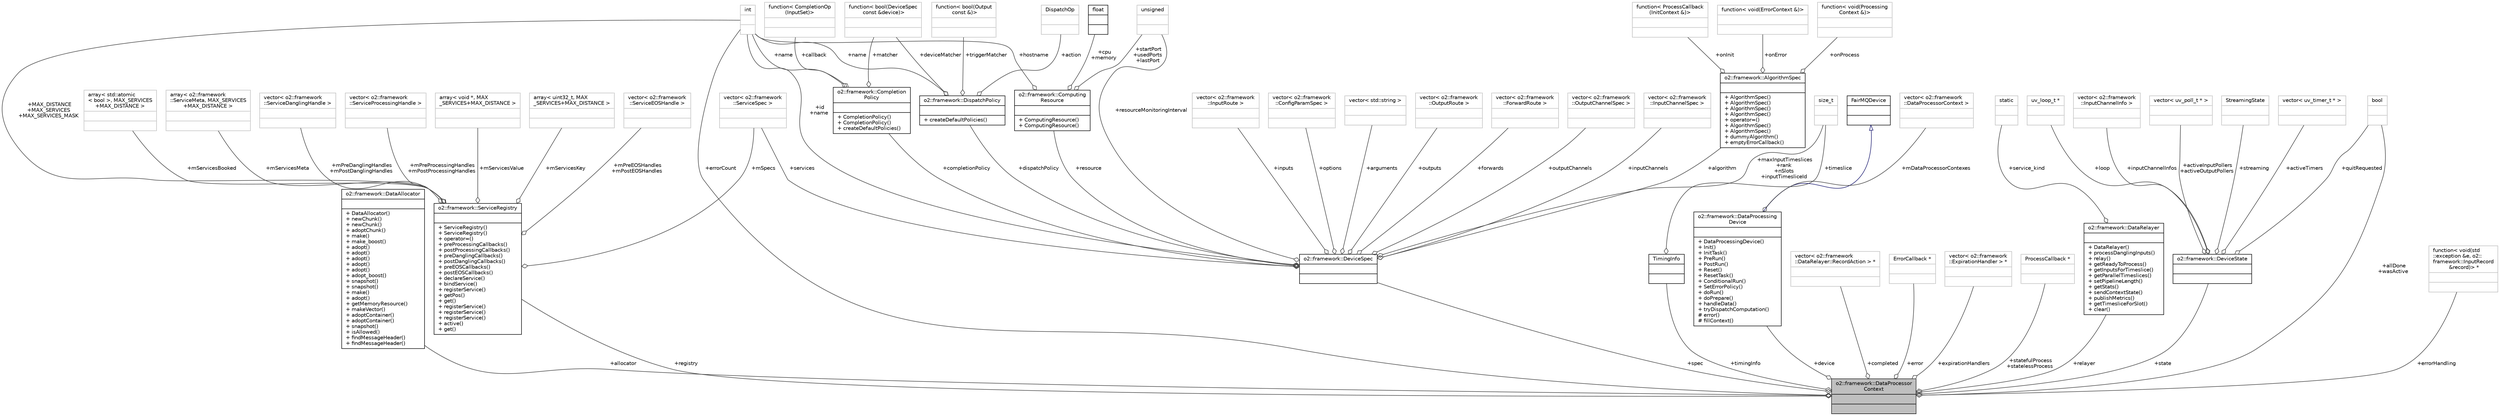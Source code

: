 digraph "o2::framework::DataProcessorContext"
{
 // INTERACTIVE_SVG=YES
  bgcolor="transparent";
  edge [fontname="Helvetica",fontsize="10",labelfontname="Helvetica",labelfontsize="10"];
  node [fontname="Helvetica",fontsize="10",shape=record];
  Node1 [label="{o2::framework::DataProcessor\lContext\n||}",height=0.2,width=0.4,color="black", fillcolor="grey75", style="filled", fontcolor="black"];
  Node2 -> Node1 [color="grey25",fontsize="10",style="solid",label=" +allocator" ,arrowhead="odiamond",fontname="Helvetica"];
  Node2 [label="{o2::framework::DataAllocator\n||+ DataAllocator()\l+ newChunk()\l+ newChunk()\l+ adoptChunk()\l+ make()\l+ make_boost()\l+ adopt()\l+ adopt()\l+ adopt()\l+ adopt()\l+ adopt()\l+ adopt_boost()\l+ snapshot()\l+ snapshot()\l+ make()\l+ adopt()\l+ getMemoryResource()\l+ makeVector()\l+ adoptContainer()\l+ adoptContainer()\l+ snapshot()\l+ isAllowed()\l+ findMessageHeader()\l+ findMessageHeader()\l}",height=0.2,width=0.4,color="black",URL="$df/d82/classo2_1_1framework_1_1DataAllocator.html"];
  Node3 -> Node1 [color="grey25",fontsize="10",style="solid",label=" +spec" ,arrowhead="odiamond",fontname="Helvetica"];
  Node3 [label="{o2::framework::DeviceSpec\n||}",height=0.2,width=0.4,color="black",URL="$df/dce/structo2_1_1framework_1_1DeviceSpec.html"];
  Node4 -> Node3 [color="grey25",fontsize="10",style="solid",label=" +resource" ,arrowhead="odiamond",fontname="Helvetica"];
  Node4 [label="{o2::framework::Computing\lResource\n||+ ComputingResource()\l+ ComputingResource()\l}",height=0.2,width=0.4,color="black",URL="$d4/d18/structo2_1_1framework_1_1ComputingResource.html",tooltip="A computing resource which can be offered to run a device. "];
  Node5 -> Node4 [color="grey25",fontsize="10",style="solid",label=" +cpu\n+memory" ,arrowhead="odiamond",fontname="Helvetica"];
  Node5 [label="{float\n||}",height=0.2,width=0.4,color="black",URL="$d4/dc3/classfloat.html"];
  Node6 -> Node4 [color="grey25",fontsize="10",style="solid",label=" +hostname" ,arrowhead="odiamond",fontname="Helvetica"];
  Node6 [label="{int\n||}",height=0.2,width=0.4,color="grey75"];
  Node7 -> Node4 [color="grey25",fontsize="10",style="solid",label=" +startPort\n+usedPorts\n+lastPort" ,arrowhead="odiamond",fontname="Helvetica"];
  Node7 [label="{unsigned\n||}",height=0.2,width=0.4,color="grey75"];
  Node8 -> Node3 [color="grey25",fontsize="10",style="solid",label=" +dispatchPolicy" ,arrowhead="odiamond",fontname="Helvetica"];
  Node8 [label="{o2::framework::DispatchPolicy\n||+ createDefaultPolicies()\l}",height=0.2,width=0.4,color="black",URL="$d0/d80/structo2_1_1framework_1_1DispatchPolicy.html"];
  Node9 -> Node8 [color="grey25",fontsize="10",style="solid",label=" +triggerMatcher" ,arrowhead="odiamond",fontname="Helvetica"];
  Node9 [label="{function\< bool(Output\l const &)\>\n||}",height=0.2,width=0.4,color="grey75"];
  Node10 -> Node8 [color="grey25",fontsize="10",style="solid",label=" +deviceMatcher" ,arrowhead="odiamond",fontname="Helvetica"];
  Node10 [label="{function\< bool(DeviceSpec\l const &device)\>\n||}",height=0.2,width=0.4,color="grey75"];
  Node6 -> Node8 [color="grey25",fontsize="10",style="solid",label=" +name" ,arrowhead="odiamond",fontname="Helvetica"];
  Node11 -> Node8 [color="grey25",fontsize="10",style="solid",label=" +action" ,arrowhead="odiamond",fontname="Helvetica"];
  Node11 [label="{DispatchOp\n||}",height=0.2,width=0.4,color="grey75"];
  Node12 -> Node3 [color="grey25",fontsize="10",style="solid",label=" +inputs" ,arrowhead="odiamond",fontname="Helvetica"];
  Node12 [label="{vector\< o2::framework\l::InputRoute \>\n||}",height=0.2,width=0.4,color="grey75"];
  Node13 -> Node3 [color="grey25",fontsize="10",style="solid",label=" +options" ,arrowhead="odiamond",fontname="Helvetica"];
  Node13 [label="{vector\< o2::framework\l::ConfigParamSpec \>\n||}",height=0.2,width=0.4,color="grey75"];
  Node14 -> Node3 [color="grey25",fontsize="10",style="solid",label=" +arguments" ,arrowhead="odiamond",fontname="Helvetica"];
  Node14 [label="{vector\< std::string \>\n||}",height=0.2,width=0.4,color="grey75"];
  Node15 -> Node3 [color="grey25",fontsize="10",style="solid",label=" +outputs" ,arrowhead="odiamond",fontname="Helvetica"];
  Node15 [label="{vector\< o2::framework\l::OutputRoute \>\n||}",height=0.2,width=0.4,color="grey75"];
  Node16 -> Node3 [color="grey25",fontsize="10",style="solid",label=" +services" ,arrowhead="odiamond",fontname="Helvetica"];
  Node16 [label="{vector\< o2::framework\l::ServiceSpec \>\n||}",height=0.2,width=0.4,color="grey75"];
  Node17 -> Node3 [color="grey25",fontsize="10",style="solid",label=" +forwards" ,arrowhead="odiamond",fontname="Helvetica"];
  Node17 [label="{vector\< o2::framework\l::ForwardRoute \>\n||}",height=0.2,width=0.4,color="grey75"];
  Node6 -> Node3 [color="grey25",fontsize="10",style="solid",label=" +id\n+name" ,arrowhead="odiamond",fontname="Helvetica"];
  Node18 -> Node3 [color="grey25",fontsize="10",style="solid",label=" +completionPolicy" ,arrowhead="odiamond",fontname="Helvetica"];
  Node18 [label="{o2::framework::Completion\lPolicy\n||+ CompletionPolicy()\l+ CompletionPolicy()\l+ createDefaultPolicies()\l}",height=0.2,width=0.4,color="black",URL="$d6/d43/structo2_1_1framework_1_1CompletionPolicy.html"];
  Node19 -> Node18 [color="grey25",fontsize="10",style="solid",label=" +callback" ,arrowhead="odiamond",fontname="Helvetica"];
  Node19 [label="{function\< CompletionOp\l(InputSet)\>\n||}",height=0.2,width=0.4,color="grey75"];
  Node10 -> Node18 [color="grey25",fontsize="10",style="solid",label=" +matcher" ,arrowhead="odiamond",fontname="Helvetica"];
  Node6 -> Node18 [color="grey25",fontsize="10",style="solid",label=" +name" ,arrowhead="odiamond",fontname="Helvetica"];
  Node20 -> Node3 [color="grey25",fontsize="10",style="solid",label=" +algorithm" ,arrowhead="odiamond",fontname="Helvetica"];
  Node20 [label="{o2::framework::AlgorithmSpec\n||+ AlgorithmSpec()\l+ AlgorithmSpec()\l+ AlgorithmSpec()\l+ AlgorithmSpec()\l+ operator=()\l+ AlgorithmSpec()\l+ AlgorithmSpec()\l+ dummyAlgorithm()\l+ emptyErrorCallback()\l}",height=0.2,width=0.4,color="black",URL="$d4/d5e/structo2_1_1framework_1_1AlgorithmSpec.html"];
  Node21 -> Node20 [color="grey25",fontsize="10",style="solid",label=" +onError" ,arrowhead="odiamond",fontname="Helvetica"];
  Node21 [label="{function\< void(ErrorContext &)\>\n||}",height=0.2,width=0.4,color="grey75"];
  Node22 -> Node20 [color="grey25",fontsize="10",style="solid",label=" +onProcess" ,arrowhead="odiamond",fontname="Helvetica"];
  Node22 [label="{function\< void(Processing\lContext &)\>\n||}",height=0.2,width=0.4,color="grey75"];
  Node23 -> Node20 [color="grey25",fontsize="10",style="solid",label=" +onInit" ,arrowhead="odiamond",fontname="Helvetica"];
  Node23 [label="{function\< ProcessCallback\l(InitContext &)\>\n||}",height=0.2,width=0.4,color="grey75"];
  Node24 -> Node3 [color="grey25",fontsize="10",style="solid",label=" +outputChannels" ,arrowhead="odiamond",fontname="Helvetica"];
  Node24 [label="{vector\< o2::framework\l::OutputChannelSpec \>\n||}",height=0.2,width=0.4,color="grey75"];
  Node25 -> Node3 [color="grey25",fontsize="10",style="solid",label=" +inputChannels" ,arrowhead="odiamond",fontname="Helvetica"];
  Node25 [label="{vector\< o2::framework\l::InputChannelSpec \>\n||}",height=0.2,width=0.4,color="grey75"];
  Node7 -> Node3 [color="grey25",fontsize="10",style="solid",label=" +resourceMonitoringInterval" ,arrowhead="odiamond",fontname="Helvetica"];
  Node26 -> Node3 [color="grey25",fontsize="10",style="solid",label=" +maxInputTimeslices\n+rank\n+nSlots\n+inputTimesliceId" ,arrowhead="odiamond",fontname="Helvetica"];
  Node26 [label="{size_t\n||}",height=0.2,width=0.4,color="grey75"];
  Node27 -> Node1 [color="grey25",fontsize="10",style="solid",label=" +device" ,arrowhead="odiamond",fontname="Helvetica"];
  Node27 [label="{o2::framework::DataProcessing\lDevice\n||+ DataProcessingDevice()\l+ Init()\l+ InitTask()\l+ PreRun()\l+ PostRun()\l+ Reset()\l+ ResetTask()\l+ ConditionalRun()\l+ SetErrorPolicy()\l+ doRun()\l+ doPrepare()\l+ handleData()\l+ tryDispatchComputation()\l# error()\l# fillContext()\l}",height=0.2,width=0.4,color="black",URL="$d4/d56/classo2_1_1framework_1_1DataProcessingDevice.html"];
  Node28 -> Node27 [dir="back",color="midnightblue",fontsize="10",style="solid",arrowtail="onormal",fontname="Helvetica"];
  Node28 [label="{FairMQDevice\n||}",height=0.2,width=0.4,color="black",URL="$db/dfe/classFairMQDevice.html"];
  Node29 -> Node27 [color="grey25",fontsize="10",style="solid",label=" +mDataProcessorContexes" ,arrowhead="odiamond",fontname="Helvetica"];
  Node29 [label="{vector\< o2::framework\l::DataProcessorContext \>\n||}",height=0.2,width=0.4,color="grey75"];
  Node30 -> Node1 [color="grey25",fontsize="10",style="solid",label=" +completed" ,arrowhead="odiamond",fontname="Helvetica"];
  Node30 [label="{vector\< o2::framework\l::DataRelayer::RecordAction \> *\n||}",height=0.2,width=0.4,color="grey75"];
  Node31 -> Node1 [color="grey25",fontsize="10",style="solid",label=" +error" ,arrowhead="odiamond",fontname="Helvetica"];
  Node31 [label="{ErrorCallback *\n||}",height=0.2,width=0.4,color="grey75"];
  Node32 -> Node1 [color="grey25",fontsize="10",style="solid",label=" +expirationHandlers" ,arrowhead="odiamond",fontname="Helvetica"];
  Node32 [label="{vector\< o2::framework\l::ExpirationHandler \> *\n||}",height=0.2,width=0.4,color="grey75"];
  Node6 -> Node1 [color="grey25",fontsize="10",style="solid",label=" +errorCount" ,arrowhead="odiamond",fontname="Helvetica"];
  Node33 -> Node1 [color="grey25",fontsize="10",style="solid",label=" +statefulProcess\n+statelessProcess" ,arrowhead="odiamond",fontname="Helvetica"];
  Node33 [label="{ProcessCallback *\n||}",height=0.2,width=0.4,color="grey75"];
  Node34 -> Node1 [color="grey25",fontsize="10",style="solid",label=" +relayer" ,arrowhead="odiamond",fontname="Helvetica"];
  Node34 [label="{o2::framework::DataRelayer\n||+ DataRelayer()\l+ processDanglingInputs()\l+ relay()\l+ getReadyToProcess()\l+ getInputsForTimeslice()\l+ getParallelTimeslices()\l+ setPipelineLength()\l+ getStats()\l+ sendContextState()\l+ publishMetrics()\l+ getTimesliceForSlot()\l+ clear()\l}",height=0.2,width=0.4,color="black",URL="$d5/d07/classo2_1_1framework_1_1DataRelayer.html"];
  Node35 -> Node34 [color="grey25",fontsize="10",style="solid",label=" +service_kind" ,arrowhead="odiamond",fontname="Helvetica"];
  Node35 [label="{static\n||}",height=0.2,width=0.4,color="grey75"];
  Node36 -> Node1 [color="grey25",fontsize="10",style="solid",label=" +state" ,arrowhead="odiamond",fontname="Helvetica"];
  Node36 [label="{o2::framework::DeviceState\n||}",height=0.2,width=0.4,color="black",URL="$dc/de6/structo2_1_1framework_1_1DeviceState.html",tooltip="Running state information of a given device. "];
  Node37 -> Node36 [color="grey25",fontsize="10",style="solid",label=" +streaming" ,arrowhead="odiamond",fontname="Helvetica"];
  Node37 [label="{StreamingState\n||}",height=0.2,width=0.4,color="grey75"];
  Node38 -> Node36 [color="grey25",fontsize="10",style="solid",label=" +inputChannelInfos" ,arrowhead="odiamond",fontname="Helvetica"];
  Node38 [label="{vector\< o2::framework\l::InputChannelInfo \>\n||}",height=0.2,width=0.4,color="grey75"];
  Node39 -> Node36 [color="grey25",fontsize="10",style="solid",label=" +activeInputPollers\n+activeOutputPollers" ,arrowhead="odiamond",fontname="Helvetica"];
  Node39 [label="{vector\< uv_poll_t * \>\n||}",height=0.2,width=0.4,color="grey75"];
  Node40 -> Node36 [color="grey25",fontsize="10",style="solid",label=" +quitRequested" ,arrowhead="odiamond",fontname="Helvetica"];
  Node40 [label="{bool\n||}",height=0.2,width=0.4,color="grey75"];
  Node41 -> Node36 [color="grey25",fontsize="10",style="solid",label=" +activeTimers" ,arrowhead="odiamond",fontname="Helvetica"];
  Node41 [label="{vector\< uv_timer_t * \>\n||}",height=0.2,width=0.4,color="grey75"];
  Node42 -> Node36 [color="grey25",fontsize="10",style="solid",label=" +loop" ,arrowhead="odiamond",fontname="Helvetica"];
  Node42 [label="{uv_loop_t *\n||}",height=0.2,width=0.4,color="grey75"];
  Node40 -> Node1 [color="grey25",fontsize="10",style="solid",label=" +allDone\n+wasActive" ,arrowhead="odiamond",fontname="Helvetica"];
  Node43 -> Node1 [color="grey25",fontsize="10",style="solid",label=" +registry" ,arrowhead="odiamond",fontname="Helvetica"];
  Node43 [label="{o2::framework::ServiceRegistry\n||+ ServiceRegistry()\l+ ServiceRegistry()\l+ operator=()\l+ preProcessingCallbacks()\l+ postProcessingCallbacks()\l+ preDanglingCallbacks()\l+ postDanglingCallbacks()\l+ preEOSCallbacks()\l+ postEOSCallbacks()\l+ declareService()\l+ bindService()\l+ registerService()\l+ getPos()\l+ get()\l+ registerService()\l+ registerService()\l+ registerService()\l+ active()\l+ get()\l}",height=0.2,width=0.4,color="black",URL="$dc/dba/structo2_1_1framework_1_1ServiceRegistry.html"];
  Node44 -> Node43 [color="grey25",fontsize="10",style="solid",label=" +mServicesMeta" ,arrowhead="odiamond",fontname="Helvetica"];
  Node44 [label="{array\< o2::framework\l::ServiceMeta, MAX_SERVICES\l+MAX_DISTANCE \>\n||}",height=0.2,width=0.4,color="grey75"];
  Node45 -> Node43 [color="grey25",fontsize="10",style="solid",label=" +mPreDanglingHandles\n+mPostDanglingHandles" ,arrowhead="odiamond",fontname="Helvetica"];
  Node45 [label="{vector\< o2::framework\l::ServiceDanglingHandle \>\n||}",height=0.2,width=0.4,color="grey75"];
  Node46 -> Node43 [color="grey25",fontsize="10",style="solid",label=" +mPreProcessingHandles\n+mPostProcessingHandles" ,arrowhead="odiamond",fontname="Helvetica"];
  Node46 [label="{vector\< o2::framework\l::ServiceProcessingHandle \>\n||}",height=0.2,width=0.4,color="grey75"];
  Node47 -> Node43 [color="grey25",fontsize="10",style="solid",label=" +mServicesValue" ,arrowhead="odiamond",fontname="Helvetica"];
  Node47 [label="{array\< void *, MAX\l_SERVICES+MAX_DISTANCE \>\n||}",height=0.2,width=0.4,color="grey75"];
  Node16 -> Node43 [color="grey25",fontsize="10",style="solid",label=" +mSpecs" ,arrowhead="odiamond",fontname="Helvetica"];
  Node48 -> Node43 [color="grey25",fontsize="10",style="solid",label=" +mServicesKey" ,arrowhead="odiamond",fontname="Helvetica"];
  Node48 [label="{array\< uint32_t, MAX\l_SERVICES+MAX_DISTANCE \>\n||}",height=0.2,width=0.4,color="grey75"];
  Node49 -> Node43 [color="grey25",fontsize="10",style="solid",label=" +mPreEOSHandles\n+mPostEOSHandles" ,arrowhead="odiamond",fontname="Helvetica"];
  Node49 [label="{vector\< o2::framework\l::ServiceEOSHandle \>\n||}",height=0.2,width=0.4,color="grey75"];
  Node6 -> Node43 [color="grey25",fontsize="10",style="solid",label=" +MAX_DISTANCE\n+MAX_SERVICES\n+MAX_SERVICES_MASK" ,arrowhead="odiamond",fontname="Helvetica"];
  Node50 -> Node43 [color="grey25",fontsize="10",style="solid",label=" +mServicesBooked" ,arrowhead="odiamond",fontname="Helvetica"];
  Node50 [label="{array\< std::atomic\l\< bool \>, MAX_SERVICES\l+MAX_DISTANCE \>\n||}",height=0.2,width=0.4,color="grey75"];
  Node51 -> Node1 [color="grey25",fontsize="10",style="solid",label=" +errorHandling" ,arrowhead="odiamond",fontname="Helvetica"];
  Node51 [label="{function\< void(std\l::exception &e, o2::\lframework::InputRecord\l &record)\> *\n||}",height=0.2,width=0.4,color="grey75"];
  Node52 -> Node1 [color="grey25",fontsize="10",style="solid",label=" +timingInfo" ,arrowhead="odiamond",fontname="Helvetica"];
  Node52 [label="{TimingInfo\n||}",height=0.2,width=0.4,color="black",URL="$db/d24/structTimingInfo.html"];
  Node26 -> Node52 [color="grey25",fontsize="10",style="solid",label=" +timeslice" ,arrowhead="odiamond",fontname="Helvetica"];
}
